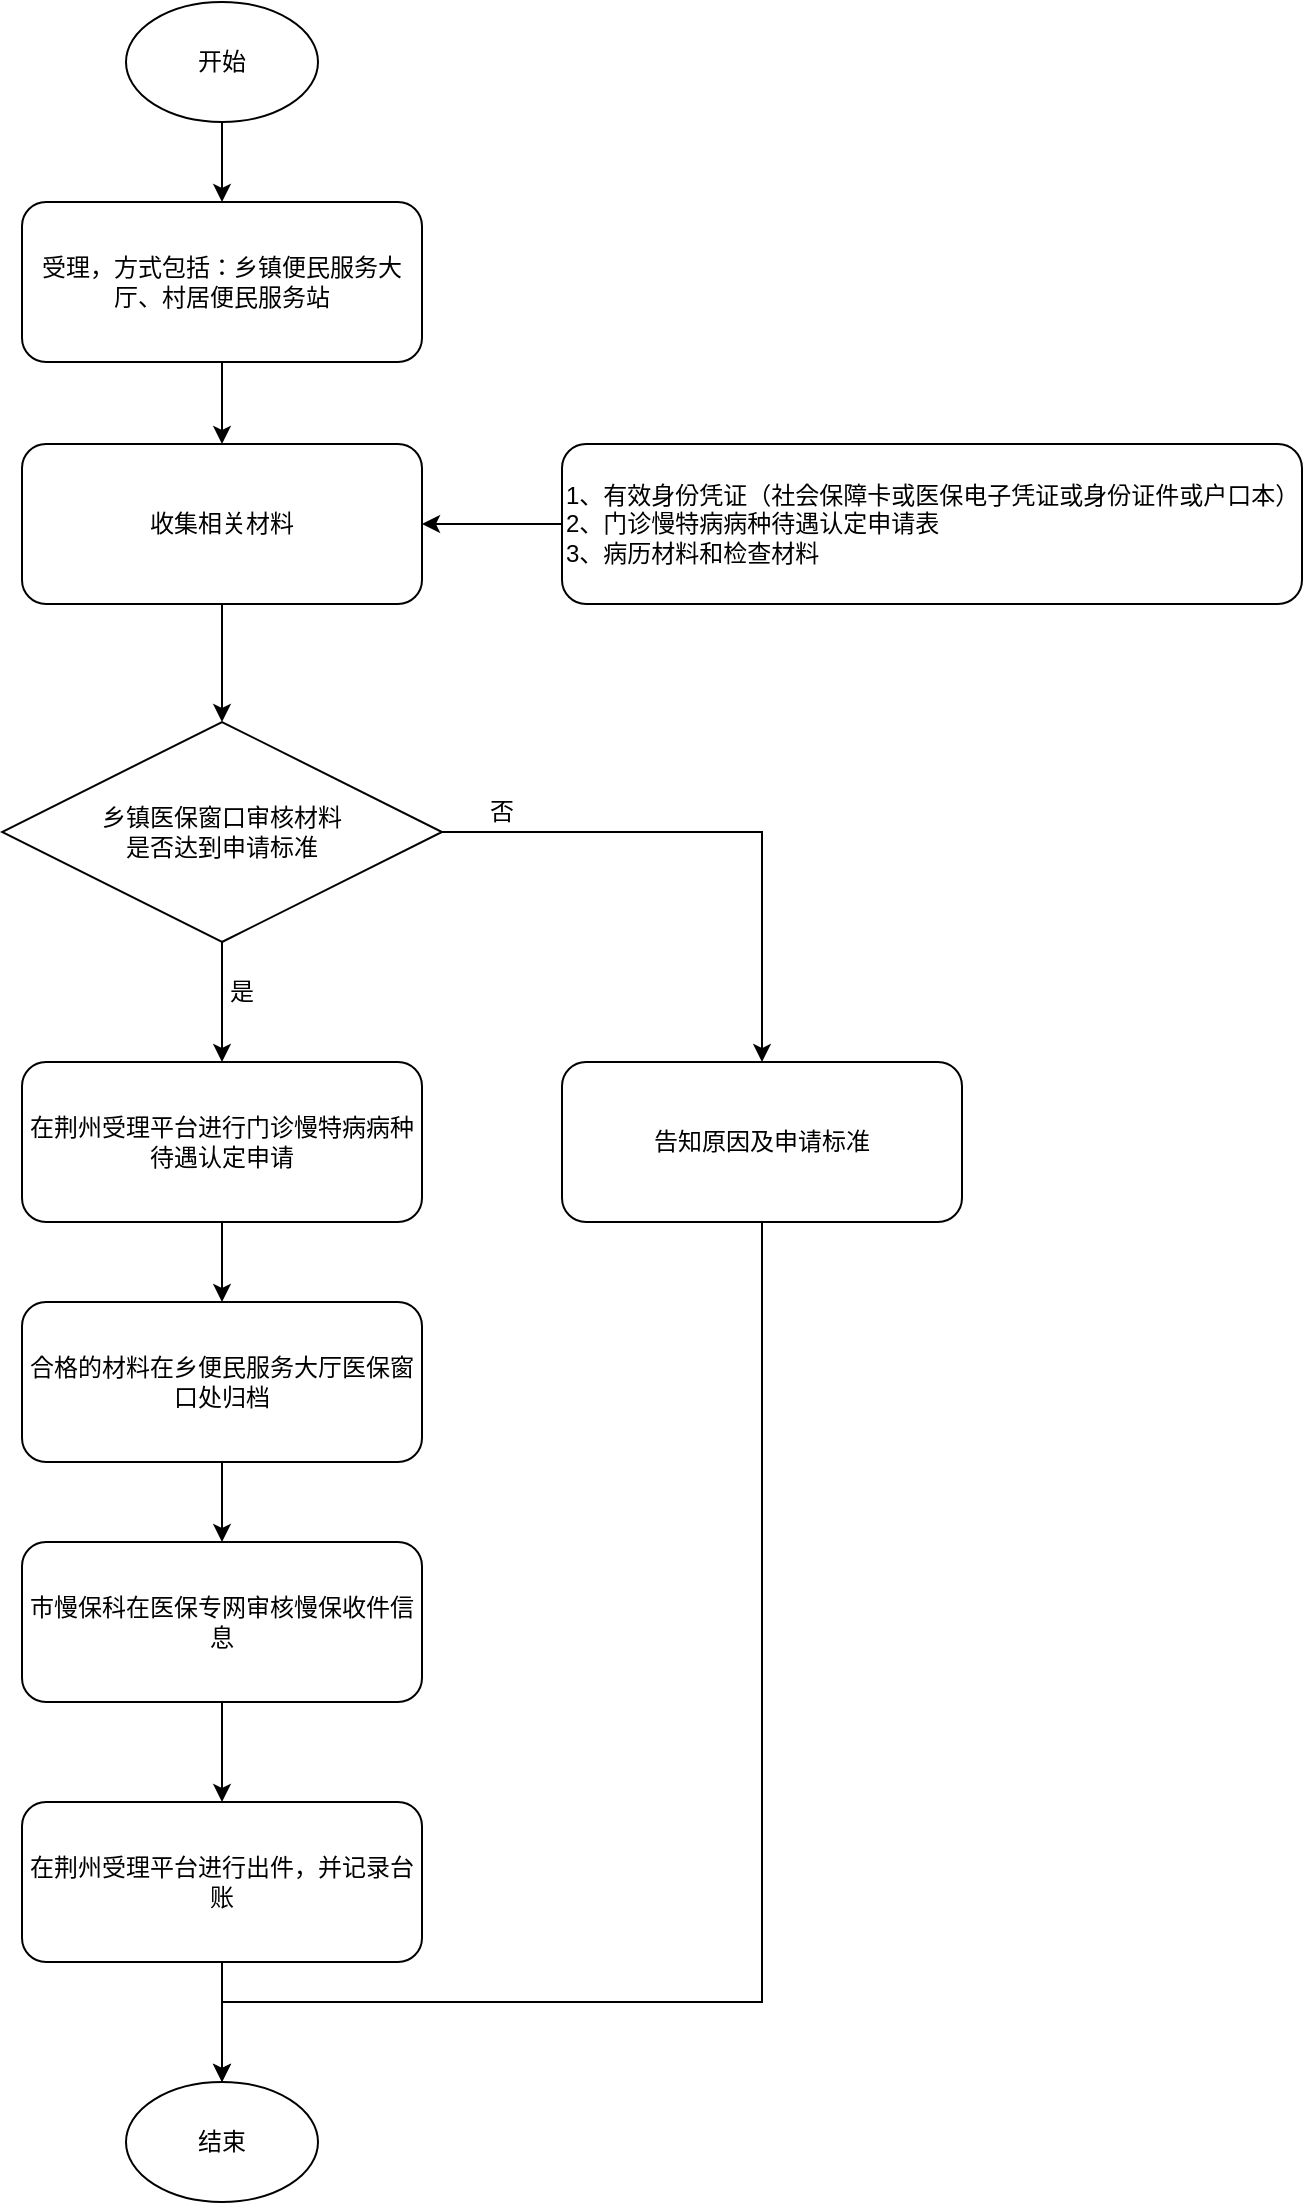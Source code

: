 <mxfile version="22.0.8" type="github">
  <diagram name="第 1 页" id="zYQkf0oS7l_Wd5UYFt0w">
    <mxGraphModel dx="1393" dy="730" grid="1" gridSize="10" guides="1" tooltips="1" connect="1" arrows="1" fold="1" page="1" pageScale="1" pageWidth="827" pageHeight="1169" math="0" shadow="0">
      <root>
        <mxCell id="0" />
        <mxCell id="1" parent="0" />
        <mxCell id="MoBmle4iaVLPQ8r7kCBZ-3" style="edgeStyle=orthogonalEdgeStyle;rounded=0;orthogonalLoop=1;jettySize=auto;html=1;exitX=0.5;exitY=1;exitDx=0;exitDy=0;entryX=0.5;entryY=0;entryDx=0;entryDy=0;" parent="1" source="MoBmle4iaVLPQ8r7kCBZ-1" target="MoBmle4iaVLPQ8r7kCBZ-2" edge="1">
          <mxGeometry relative="1" as="geometry" />
        </mxCell>
        <mxCell id="MoBmle4iaVLPQ8r7kCBZ-1" value="开始" style="ellipse;whiteSpace=wrap;html=1;flipV=1;" parent="1" vertex="1">
          <mxGeometry x="262" y="20" width="96" height="60" as="geometry" />
        </mxCell>
        <mxCell id="MoBmle4iaVLPQ8r7kCBZ-6" style="edgeStyle=orthogonalEdgeStyle;rounded=0;orthogonalLoop=1;jettySize=auto;html=1;exitX=0.5;exitY=1;exitDx=0;exitDy=0;entryX=0.5;entryY=0;entryDx=0;entryDy=0;" parent="1" source="MoBmle4iaVLPQ8r7kCBZ-2" target="MoBmle4iaVLPQ8r7kCBZ-4" edge="1">
          <mxGeometry relative="1" as="geometry" />
        </mxCell>
        <mxCell id="MoBmle4iaVLPQ8r7kCBZ-2" value="受理，方式包括：乡镇便民服务大厅、村居便民服务站" style="rounded=1;whiteSpace=wrap;html=1;flipV=1;" parent="1" vertex="1">
          <mxGeometry x="210" y="120" width="200" height="80" as="geometry" />
        </mxCell>
        <mxCell id="MoBmle4iaVLPQ8r7kCBZ-7" style="edgeStyle=orthogonalEdgeStyle;rounded=0;orthogonalLoop=1;jettySize=auto;html=1;exitX=0.5;exitY=1;exitDx=0;exitDy=0;entryX=0.5;entryY=0;entryDx=0;entryDy=0;" parent="1" source="MoBmle4iaVLPQ8r7kCBZ-4" edge="1" target="MoBmle4iaVLPQ8r7kCBZ-10">
          <mxGeometry relative="1" as="geometry">
            <mxPoint x="270" y="320" as="targetPoint" />
          </mxGeometry>
        </mxCell>
        <mxCell id="MoBmle4iaVLPQ8r7kCBZ-4" value="收集相关材料" style="rounded=1;whiteSpace=wrap;html=1;flipV=1;" parent="1" vertex="1">
          <mxGeometry x="210" y="241" width="200" height="80" as="geometry" />
        </mxCell>
        <mxCell id="MoBmle4iaVLPQ8r7kCBZ-9" style="edgeStyle=orthogonalEdgeStyle;rounded=0;orthogonalLoop=1;jettySize=auto;html=1;exitX=0;exitY=0.5;exitDx=0;exitDy=0;entryX=1;entryY=0.5;entryDx=0;entryDy=0;" parent="1" source="MoBmle4iaVLPQ8r7kCBZ-8" target="MoBmle4iaVLPQ8r7kCBZ-4" edge="1">
          <mxGeometry relative="1" as="geometry" />
        </mxCell>
        <mxCell id="MoBmle4iaVLPQ8r7kCBZ-8" value="&lt;div&gt;1、有效身份凭证（社会保障卡或医保电子凭证或身份证件或户口本）&lt;/div&gt;&lt;div&gt;2、门诊慢特病病种待遇认定申请表&lt;/div&gt;&lt;div&gt;3、病历材料和检查材料&lt;/div&gt;" style="rounded=1;whiteSpace=wrap;html=1;align=left;" parent="1" vertex="1">
          <mxGeometry x="480" y="241" width="370" height="80" as="geometry" />
        </mxCell>
        <mxCell id="MoBmle4iaVLPQ8r7kCBZ-12" style="edgeStyle=orthogonalEdgeStyle;rounded=0;orthogonalLoop=1;jettySize=auto;html=1;exitX=0.5;exitY=1;exitDx=0;exitDy=0;" parent="1" source="MoBmle4iaVLPQ8r7kCBZ-10" target="MoBmle4iaVLPQ8r7kCBZ-11" edge="1">
          <mxGeometry relative="1" as="geometry" />
        </mxCell>
        <mxCell id="MoBmle4iaVLPQ8r7kCBZ-27" style="edgeStyle=orthogonalEdgeStyle;rounded=0;orthogonalLoop=1;jettySize=auto;html=1;exitX=1;exitY=0.5;exitDx=0;exitDy=0;entryX=0.5;entryY=0;entryDx=0;entryDy=0;" parent="1" source="MoBmle4iaVLPQ8r7kCBZ-10" target="MoBmle4iaVLPQ8r7kCBZ-16" edge="1">
          <mxGeometry relative="1" as="geometry" />
        </mxCell>
        <mxCell id="MoBmle4iaVLPQ8r7kCBZ-10" value="乡镇医保窗口审核材料&lt;br&gt;是否达到申请标准" style="rhombus;whiteSpace=wrap;html=1;flipV=1;" parent="1" vertex="1">
          <mxGeometry x="200" y="380" width="220" height="110" as="geometry" />
        </mxCell>
        <mxCell id="MoBmle4iaVLPQ8r7kCBZ-22" style="edgeStyle=orthogonalEdgeStyle;rounded=0;orthogonalLoop=1;jettySize=auto;html=1;exitX=0.5;exitY=1;exitDx=0;exitDy=0;entryX=0.5;entryY=0;entryDx=0;entryDy=0;" parent="1" source="MoBmle4iaVLPQ8r7kCBZ-11" target="MoBmle4iaVLPQ8r7kCBZ-21" edge="1">
          <mxGeometry relative="1" as="geometry" />
        </mxCell>
        <mxCell id="MoBmle4iaVLPQ8r7kCBZ-11" value="在荆州受理平台进行门诊慢特病病种待遇认定申请" style="rounded=1;whiteSpace=wrap;html=1;flipV=1;" parent="1" vertex="1">
          <mxGeometry x="210" y="550" width="200" height="80" as="geometry" />
        </mxCell>
        <mxCell id="MoBmle4iaVLPQ8r7kCBZ-15" value="是" style="text;html=1;strokeColor=none;fillColor=none;align=center;verticalAlign=middle;whiteSpace=wrap;rounded=0;" parent="1" vertex="1">
          <mxGeometry x="290" y="500" width="60" height="30" as="geometry" />
        </mxCell>
        <mxCell id="vSB2HKqjgQNLfzRTWTfq-8" style="edgeStyle=orthogonalEdgeStyle;rounded=0;hachureGap=4;orthogonalLoop=1;jettySize=auto;html=1;exitX=0.5;exitY=1;exitDx=0;exitDy=0;entryX=0.5;entryY=0;entryDx=0;entryDy=0;fontFamily=Architects Daughter;fontSource=https%3A%2F%2Ffonts.googleapis.com%2Fcss%3Ffamily%3DArchitects%2BDaughter;fontSize=16;" edge="1" parent="1" source="MoBmle4iaVLPQ8r7kCBZ-16" target="MoBmle4iaVLPQ8r7kCBZ-25">
          <mxGeometry relative="1" as="geometry">
            <Array as="points">
              <mxPoint x="580" y="1020" />
              <mxPoint x="310" y="1020" />
            </Array>
          </mxGeometry>
        </mxCell>
        <mxCell id="MoBmle4iaVLPQ8r7kCBZ-16" value="告知原因及申请标准" style="rounded=1;whiteSpace=wrap;html=1;" parent="1" vertex="1">
          <mxGeometry x="480" y="550" width="200" height="80" as="geometry" />
        </mxCell>
        <mxCell id="MoBmle4iaVLPQ8r7kCBZ-20" value="否" style="text;html=1;strokeColor=none;fillColor=none;align=center;verticalAlign=middle;whiteSpace=wrap;rounded=0;" parent="1" vertex="1">
          <mxGeometry x="420" y="410" width="60" height="30" as="geometry" />
        </mxCell>
        <mxCell id="vSB2HKqjgQNLfzRTWTfq-5" style="edgeStyle=orthogonalEdgeStyle;rounded=0;hachureGap=4;orthogonalLoop=1;jettySize=auto;html=1;exitX=0.5;exitY=1;exitDx=0;exitDy=0;entryX=0.5;entryY=0;entryDx=0;entryDy=0;fontFamily=Architects Daughter;fontSource=https%3A%2F%2Ffonts.googleapis.com%2Fcss%3Ffamily%3DArchitects%2BDaughter;fontSize=16;" edge="1" parent="1" source="MoBmle4iaVLPQ8r7kCBZ-21" target="vSB2HKqjgQNLfzRTWTfq-3">
          <mxGeometry relative="1" as="geometry" />
        </mxCell>
        <mxCell id="MoBmle4iaVLPQ8r7kCBZ-21" value="合格的材料在乡便民服务大厅医保窗口处归档" style="rounded=1;whiteSpace=wrap;html=1;flipV=1;" parent="1" vertex="1">
          <mxGeometry x="210" y="670" width="200" height="80" as="geometry" />
        </mxCell>
        <mxCell id="MoBmle4iaVLPQ8r7kCBZ-25" value="结束" style="ellipse;whiteSpace=wrap;html=1;flipV=1;" parent="1" vertex="1">
          <mxGeometry x="262" y="1060" width="96" height="60" as="geometry" />
        </mxCell>
        <mxCell id="vSB2HKqjgQNLfzRTWTfq-6" style="edgeStyle=orthogonalEdgeStyle;rounded=0;hachureGap=4;orthogonalLoop=1;jettySize=auto;html=1;exitX=0.5;exitY=1;exitDx=0;exitDy=0;entryX=0.5;entryY=0;entryDx=0;entryDy=0;fontFamily=Architects Daughter;fontSource=https%3A%2F%2Ffonts.googleapis.com%2Fcss%3Ffamily%3DArchitects%2BDaughter;fontSize=16;" edge="1" parent="1" source="vSB2HKqjgQNLfzRTWTfq-3" target="vSB2HKqjgQNLfzRTWTfq-4">
          <mxGeometry relative="1" as="geometry" />
        </mxCell>
        <mxCell id="vSB2HKqjgQNLfzRTWTfq-3" value="市慢保科在医保专网审核慢保收件信息" style="rounded=1;whiteSpace=wrap;html=1;flipV=1;" vertex="1" parent="1">
          <mxGeometry x="210" y="790" width="200" height="80" as="geometry" />
        </mxCell>
        <mxCell id="vSB2HKqjgQNLfzRTWTfq-7" style="edgeStyle=orthogonalEdgeStyle;rounded=0;hachureGap=4;orthogonalLoop=1;jettySize=auto;html=1;exitX=0.5;exitY=1;exitDx=0;exitDy=0;entryX=0.5;entryY=0;entryDx=0;entryDy=0;fontFamily=Architects Daughter;fontSource=https%3A%2F%2Ffonts.googleapis.com%2Fcss%3Ffamily%3DArchitects%2BDaughter;fontSize=16;" edge="1" parent="1" source="vSB2HKqjgQNLfzRTWTfq-4" target="MoBmle4iaVLPQ8r7kCBZ-25">
          <mxGeometry relative="1" as="geometry" />
        </mxCell>
        <mxCell id="vSB2HKqjgQNLfzRTWTfq-4" value="在荆州受理平台进行出件，并记录台账" style="rounded=1;whiteSpace=wrap;html=1;flipV=1;" vertex="1" parent="1">
          <mxGeometry x="210" y="920" width="200" height="80" as="geometry" />
        </mxCell>
      </root>
    </mxGraphModel>
  </diagram>
</mxfile>
